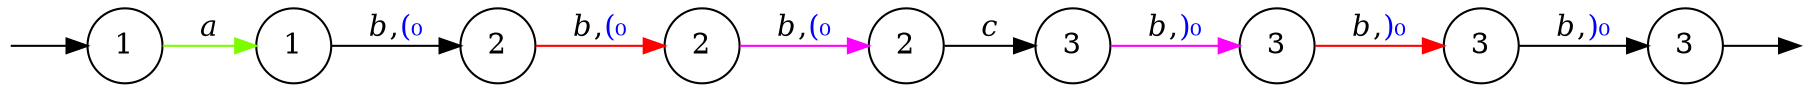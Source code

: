digraph {
	node [shape=circle];
	Q0 [style=invisible, height=0, width=0, fixedsize=true];
	Q1 [style=invisible, height=0, width=0, fixedsize=true];
	graph [rankdir="LR"];
	0 [label=1];
	1 [label=1];
	2 [label=2];
	3 [label=2];
	4 [label=2];
	5 [label=3];
	6 [label=3];
	7 [label=3];
	8 [label=3];
	
	Q0 -> 0;
	8 -> Q1;
	0 -> 1  [label=<<i>a</i>>, color = lawngreen ];
	1 -> 2  [label=<<i>b</i>,<FONT COLOR="blue">(₀</FONT>> ];
	2 -> 3  [label=<<i>b</i>,<FONT COLOR="blue">(₀</FONT>>,color=red ];
	3 -> 4  [label=<<i>b</i>,<FONT COLOR="blue">(₀</FONT>>,color=fuchsia ];
	4 -> 5  [label=<<i>c</i>> ];
	5 -> 6  [label=<<i>b</i>,<FONT COLOR="blue">)₀</FONT>>,color=fuchsia ];
	6 -> 7  [label=<<i>b</i>,<FONT COLOR="blue">)₀</FONT>>,color=red ];
	7 -> 8  [label=<<i>b</i>,<FONT COLOR="blue">)₀</FONT>> ];
}
